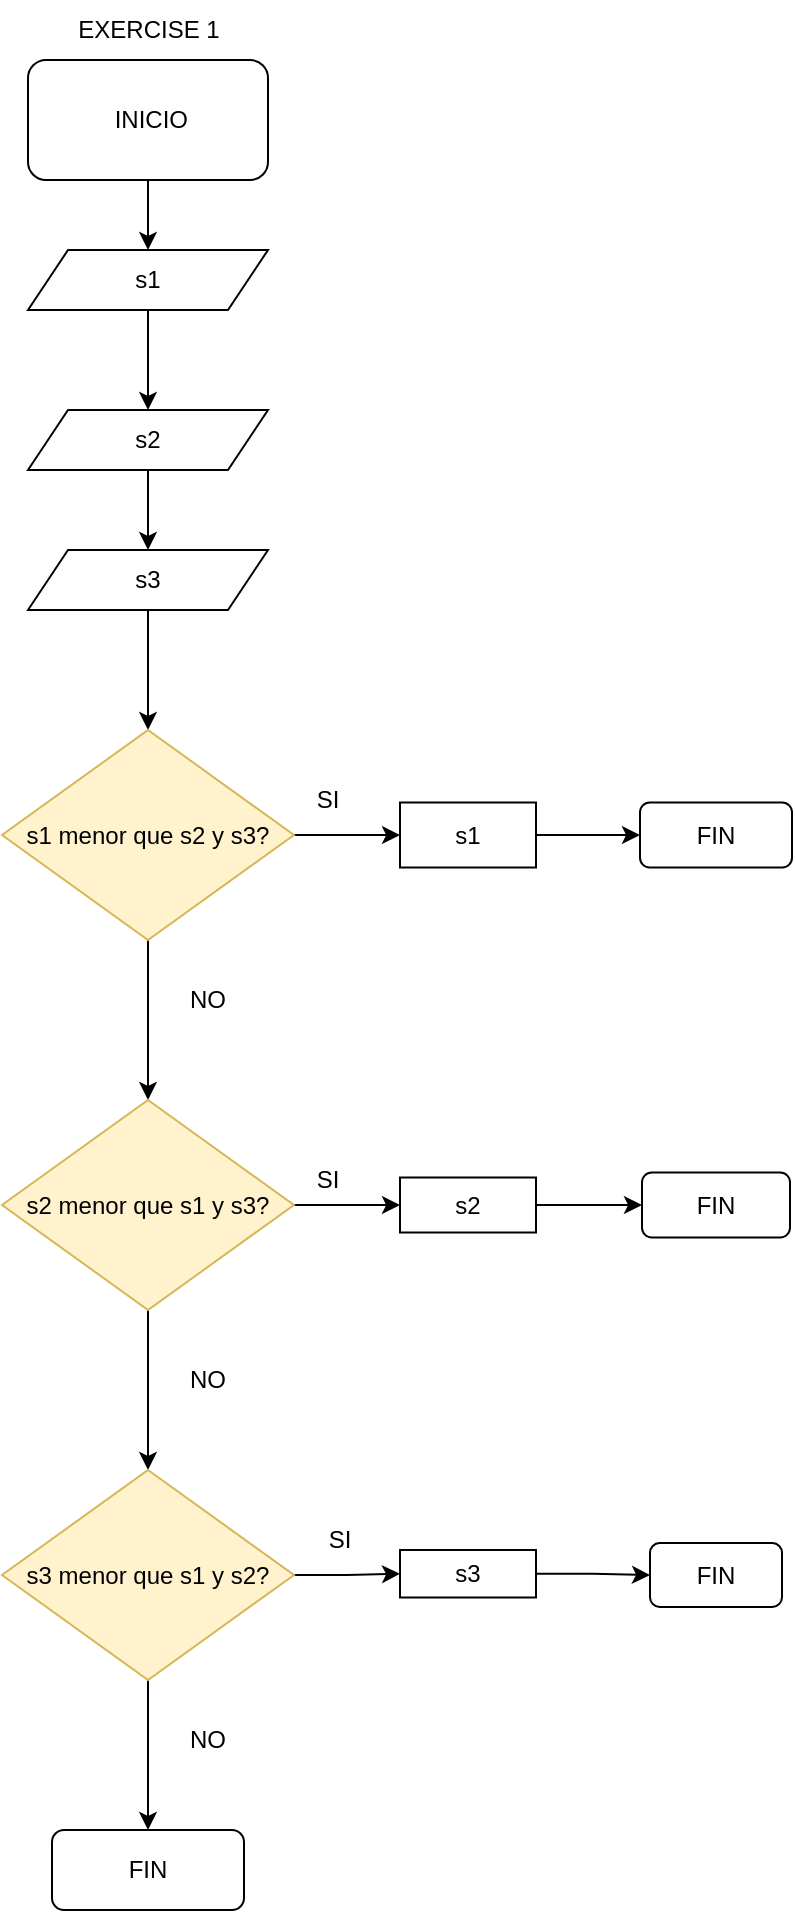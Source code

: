<mxfile version="24.4.9" type="github">
  <diagram name="EXERCISE-1" id="jf3Z4JMMC97Lukkn_Zwi">
    <mxGraphModel dx="1050" dy="653" grid="1" gridSize="10" guides="1" tooltips="1" connect="1" arrows="1" fold="1" page="1" pageScale="1" pageWidth="827" pageHeight="1169" math="0" shadow="0">
      <root>
        <mxCell id="0" />
        <mxCell id="1" parent="0" />
        <mxCell id="UHf_vCGS97gFJlzs05_9-1" value="" style="edgeStyle=orthogonalEdgeStyle;rounded=0;orthogonalLoop=1;jettySize=auto;html=1;" edge="1" parent="1" source="UHf_vCGS97gFJlzs05_9-2" target="UHf_vCGS97gFJlzs05_9-4">
          <mxGeometry relative="1" as="geometry" />
        </mxCell>
        <mxCell id="UHf_vCGS97gFJlzs05_9-2" value="&amp;nbsp;INICIO" style="rounded=1;whiteSpace=wrap;html=1;" vertex="1" parent="1">
          <mxGeometry x="354" y="35" width="120" height="60" as="geometry" />
        </mxCell>
        <mxCell id="UHf_vCGS97gFJlzs05_9-3" value="" style="edgeStyle=orthogonalEdgeStyle;rounded=0;orthogonalLoop=1;jettySize=auto;html=1;" edge="1" parent="1" source="UHf_vCGS97gFJlzs05_9-4" target="UHf_vCGS97gFJlzs05_9-6">
          <mxGeometry relative="1" as="geometry" />
        </mxCell>
        <mxCell id="UHf_vCGS97gFJlzs05_9-4" value="s1" style="shape=parallelogram;perimeter=parallelogramPerimeter;whiteSpace=wrap;html=1;fixedSize=1;" vertex="1" parent="1">
          <mxGeometry x="354" y="130" width="120" height="30" as="geometry" />
        </mxCell>
        <mxCell id="UHf_vCGS97gFJlzs05_9-5" value="" style="edgeStyle=orthogonalEdgeStyle;rounded=0;orthogonalLoop=1;jettySize=auto;html=1;" edge="1" parent="1" source="UHf_vCGS97gFJlzs05_9-6" target="UHf_vCGS97gFJlzs05_9-8">
          <mxGeometry relative="1" as="geometry" />
        </mxCell>
        <mxCell id="UHf_vCGS97gFJlzs05_9-6" value="s2" style="shape=parallelogram;perimeter=parallelogramPerimeter;whiteSpace=wrap;html=1;fixedSize=1;" vertex="1" parent="1">
          <mxGeometry x="354" y="210" width="120" height="30" as="geometry" />
        </mxCell>
        <mxCell id="UHf_vCGS97gFJlzs05_9-7" value="" style="edgeStyle=orthogonalEdgeStyle;rounded=0;orthogonalLoop=1;jettySize=auto;html=1;" edge="1" parent="1" source="UHf_vCGS97gFJlzs05_9-8" target="UHf_vCGS97gFJlzs05_9-11">
          <mxGeometry relative="1" as="geometry" />
        </mxCell>
        <mxCell id="UHf_vCGS97gFJlzs05_9-8" value="s3" style="shape=parallelogram;perimeter=parallelogramPerimeter;whiteSpace=wrap;html=1;fixedSize=1;" vertex="1" parent="1">
          <mxGeometry x="354" y="280" width="120" height="30" as="geometry" />
        </mxCell>
        <mxCell id="UHf_vCGS97gFJlzs05_9-9" value="" style="edgeStyle=orthogonalEdgeStyle;rounded=0;orthogonalLoop=1;jettySize=auto;html=1;" edge="1" parent="1" source="UHf_vCGS97gFJlzs05_9-11" target="UHf_vCGS97gFJlzs05_9-13">
          <mxGeometry relative="1" as="geometry" />
        </mxCell>
        <mxCell id="UHf_vCGS97gFJlzs05_9-10" value="" style="edgeStyle=orthogonalEdgeStyle;rounded=0;orthogonalLoop=1;jettySize=auto;html=1;" edge="1" parent="1" source="UHf_vCGS97gFJlzs05_9-11" target="UHf_vCGS97gFJlzs05_9-16">
          <mxGeometry relative="1" as="geometry" />
        </mxCell>
        <mxCell id="UHf_vCGS97gFJlzs05_9-11" value="s1 menor que s2 y s3?" style="rhombus;whiteSpace=wrap;html=1;fillColor=#fff2cc;strokeColor=#d6b656;" vertex="1" parent="1">
          <mxGeometry x="341" y="370" width="146" height="105" as="geometry" />
        </mxCell>
        <mxCell id="UHf_vCGS97gFJlzs05_9-12" value="" style="edgeStyle=orthogonalEdgeStyle;rounded=0;orthogonalLoop=1;jettySize=auto;html=1;" edge="1" parent="1" source="UHf_vCGS97gFJlzs05_9-13" target="UHf_vCGS97gFJlzs05_9-25">
          <mxGeometry relative="1" as="geometry" />
        </mxCell>
        <mxCell id="UHf_vCGS97gFJlzs05_9-13" value="s1" style="whiteSpace=wrap;html=1;" vertex="1" parent="1">
          <mxGeometry x="540" y="406.25" width="68" height="32.5" as="geometry" />
        </mxCell>
        <mxCell id="UHf_vCGS97gFJlzs05_9-14" value="" style="edgeStyle=orthogonalEdgeStyle;rounded=0;orthogonalLoop=1;jettySize=auto;html=1;" edge="1" parent="1" source="UHf_vCGS97gFJlzs05_9-16" target="UHf_vCGS97gFJlzs05_9-18">
          <mxGeometry relative="1" as="geometry" />
        </mxCell>
        <mxCell id="UHf_vCGS97gFJlzs05_9-15" value="" style="edgeStyle=orthogonalEdgeStyle;rounded=0;orthogonalLoop=1;jettySize=auto;html=1;" edge="1" parent="1" source="UHf_vCGS97gFJlzs05_9-16" target="UHf_vCGS97gFJlzs05_9-21">
          <mxGeometry relative="1" as="geometry" />
        </mxCell>
        <mxCell id="UHf_vCGS97gFJlzs05_9-16" value="s2 menor que s1 y s3?" style="rhombus;whiteSpace=wrap;html=1;fillColor=#fff2cc;strokeColor=#d6b656;" vertex="1" parent="1">
          <mxGeometry x="341" y="555" width="146" height="105" as="geometry" />
        </mxCell>
        <mxCell id="UHf_vCGS97gFJlzs05_9-17" value="" style="edgeStyle=orthogonalEdgeStyle;rounded=0;orthogonalLoop=1;jettySize=auto;html=1;" edge="1" parent="1" source="UHf_vCGS97gFJlzs05_9-18" target="UHf_vCGS97gFJlzs05_9-26">
          <mxGeometry relative="1" as="geometry" />
        </mxCell>
        <mxCell id="UHf_vCGS97gFJlzs05_9-18" value="s2" style="whiteSpace=wrap;html=1;" vertex="1" parent="1">
          <mxGeometry x="540" y="593.75" width="68" height="27.5" as="geometry" />
        </mxCell>
        <mxCell id="UHf_vCGS97gFJlzs05_9-19" value="" style="edgeStyle=orthogonalEdgeStyle;rounded=0;orthogonalLoop=1;jettySize=auto;html=1;" edge="1" parent="1" source="UHf_vCGS97gFJlzs05_9-21" target="UHf_vCGS97gFJlzs05_9-23">
          <mxGeometry relative="1" as="geometry" />
        </mxCell>
        <mxCell id="UHf_vCGS97gFJlzs05_9-20" value="" style="edgeStyle=orthogonalEdgeStyle;rounded=0;orthogonalLoop=1;jettySize=auto;html=1;" edge="1" parent="1" source="UHf_vCGS97gFJlzs05_9-21" target="UHf_vCGS97gFJlzs05_9-24">
          <mxGeometry relative="1" as="geometry" />
        </mxCell>
        <mxCell id="UHf_vCGS97gFJlzs05_9-21" value="s3 menor que s1 y s2?" style="rhombus;whiteSpace=wrap;html=1;fillColor=#fff2cc;strokeColor=#d6b656;" vertex="1" parent="1">
          <mxGeometry x="341" y="740" width="146" height="105" as="geometry" />
        </mxCell>
        <mxCell id="UHf_vCGS97gFJlzs05_9-22" value="" style="edgeStyle=orthogonalEdgeStyle;rounded=0;orthogonalLoop=1;jettySize=auto;html=1;" edge="1" parent="1" source="UHf_vCGS97gFJlzs05_9-23" target="UHf_vCGS97gFJlzs05_9-27">
          <mxGeometry relative="1" as="geometry" />
        </mxCell>
        <mxCell id="UHf_vCGS97gFJlzs05_9-23" value="s3" style="whiteSpace=wrap;html=1;" vertex="1" parent="1">
          <mxGeometry x="540" y="780" width="68" height="23.75" as="geometry" />
        </mxCell>
        <mxCell id="UHf_vCGS97gFJlzs05_9-24" value="&lt;font style=&quot;vertical-align: inherit;&quot;&gt;&lt;font style=&quot;vertical-align: inherit;&quot;&gt;FIN&lt;/font&gt;&lt;/font&gt;" style="rounded=1;whiteSpace=wrap;html=1;" vertex="1" parent="1">
          <mxGeometry x="366" y="920" width="96" height="40" as="geometry" />
        </mxCell>
        <mxCell id="UHf_vCGS97gFJlzs05_9-25" value="FIN" style="rounded=1;whiteSpace=wrap;html=1;" vertex="1" parent="1">
          <mxGeometry x="660" y="406.25" width="76" height="32.5" as="geometry" />
        </mxCell>
        <mxCell id="UHf_vCGS97gFJlzs05_9-26" value="FIN" style="rounded=1;whiteSpace=wrap;html=1;" vertex="1" parent="1">
          <mxGeometry x="661" y="591.25" width="74" height="32.5" as="geometry" />
        </mxCell>
        <mxCell id="UHf_vCGS97gFJlzs05_9-27" value="FIN" style="rounded=1;whiteSpace=wrap;html=1;" vertex="1" parent="1">
          <mxGeometry x="665" y="776.56" width="66" height="31.88" as="geometry" />
        </mxCell>
        <mxCell id="UHf_vCGS97gFJlzs05_9-28" value="SI" style="text;strokeColor=none;align=center;fillColor=none;html=1;verticalAlign=middle;whiteSpace=wrap;rounded=0;" vertex="1" parent="1">
          <mxGeometry x="474" y="580" width="60" height="30" as="geometry" />
        </mxCell>
        <mxCell id="UHf_vCGS97gFJlzs05_9-29" value="SI" style="text;strokeColor=none;align=center;fillColor=none;html=1;verticalAlign=middle;whiteSpace=wrap;rounded=0;" vertex="1" parent="1">
          <mxGeometry x="474" y="390" width="60" height="30" as="geometry" />
        </mxCell>
        <mxCell id="UHf_vCGS97gFJlzs05_9-30" value="SI" style="text;strokeColor=none;align=center;fillColor=none;html=1;verticalAlign=middle;whiteSpace=wrap;rounded=0;" vertex="1" parent="1">
          <mxGeometry x="480" y="760" width="60" height="30" as="geometry" />
        </mxCell>
        <mxCell id="UHf_vCGS97gFJlzs05_9-31" value="NO" style="text;strokeColor=none;align=center;fillColor=none;html=1;verticalAlign=middle;whiteSpace=wrap;rounded=0;" vertex="1" parent="1">
          <mxGeometry x="414" y="860" width="60" height="30" as="geometry" />
        </mxCell>
        <mxCell id="UHf_vCGS97gFJlzs05_9-32" value="NO" style="text;strokeColor=none;align=center;fillColor=none;html=1;verticalAlign=middle;whiteSpace=wrap;rounded=0;" vertex="1" parent="1">
          <mxGeometry x="414" y="680" width="60" height="30" as="geometry" />
        </mxCell>
        <mxCell id="UHf_vCGS97gFJlzs05_9-33" value="NO" style="text;strokeColor=none;align=center;fillColor=none;html=1;verticalAlign=middle;whiteSpace=wrap;rounded=0;" vertex="1" parent="1">
          <mxGeometry x="414" y="490" width="60" height="30" as="geometry" />
        </mxCell>
        <mxCell id="UHf_vCGS97gFJlzs05_9-34" value="EXERCISE 1" style="text;html=1;align=center;verticalAlign=middle;resizable=0;points=[];autosize=1;strokeColor=none;fillColor=none;" vertex="1" parent="1">
          <mxGeometry x="369" y="5" width="90" height="30" as="geometry" />
        </mxCell>
      </root>
    </mxGraphModel>
  </diagram>
</mxfile>

